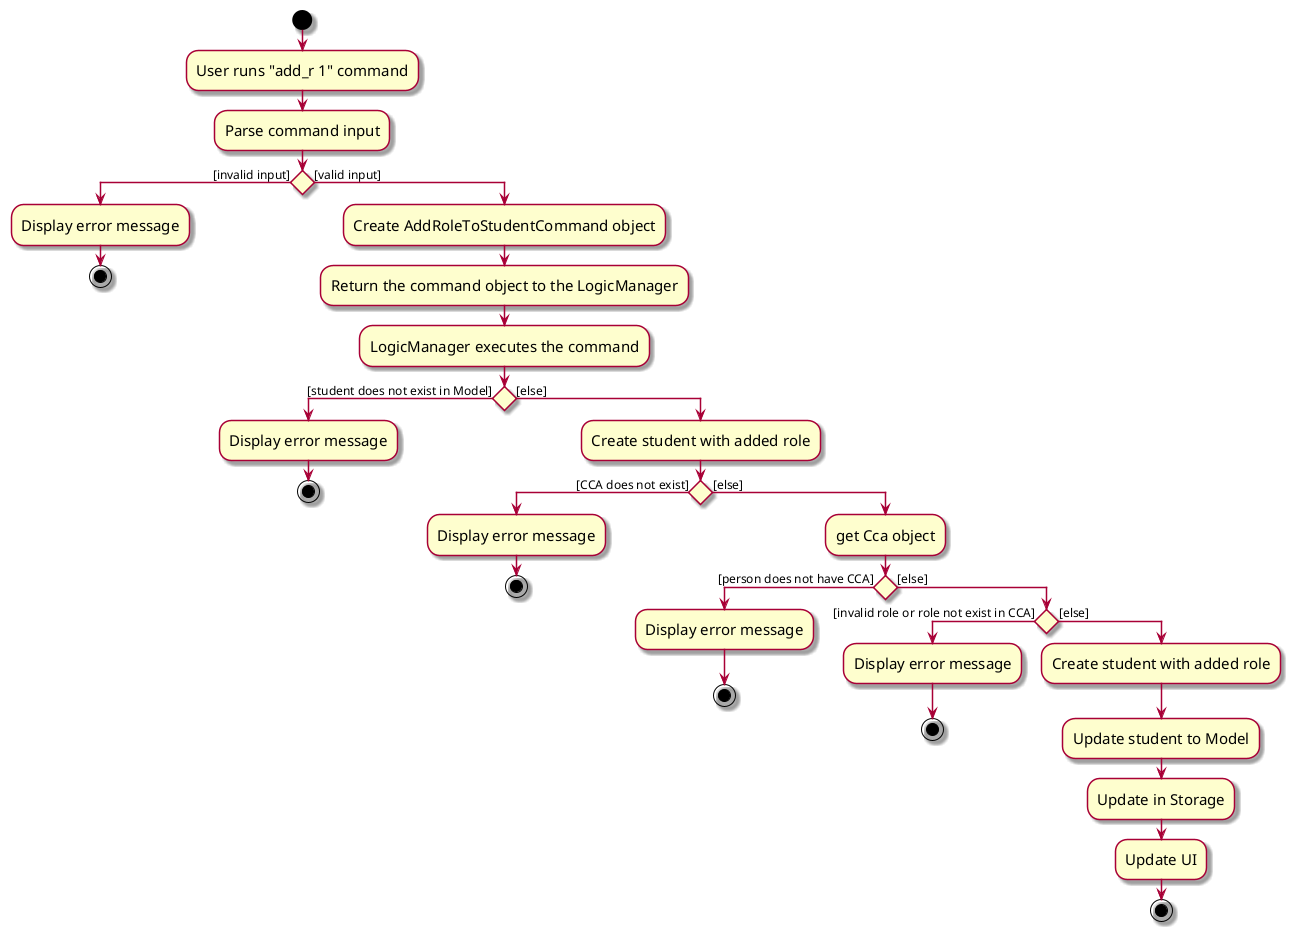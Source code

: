 @startuml

skin rose
skinparam ActivityFontSize 15
skinparam ArrowFontSize 12

start
:User runs "add_r 1" command;
:Parse command input;

if () then ([invalid input])
  :Display error message;
  stop

else ([valid input])
  :Create AddRoleToStudentCommand object;
  :Return the command object to the LogicManager;
  :LogicManager executes the command;

if () then ([student does not exist in Model])
  :Display error message;
  stop

else ([else])

    :Create student with added role;

if () then ([CCA does not exist])
  :Display error message;
  stop

else ([else])
  :get Cca object;

if () then ([person does not have CCA])
  :Display error message;
  stop

else ([else])

if () then ([invalid role or role not exist in CCA])
  :Display error message;
  stop

else ([else])
  :Create student with added role;
  :Update student to Model;
  :Update in Storage;
  :Update UI;
stop

@enduml
